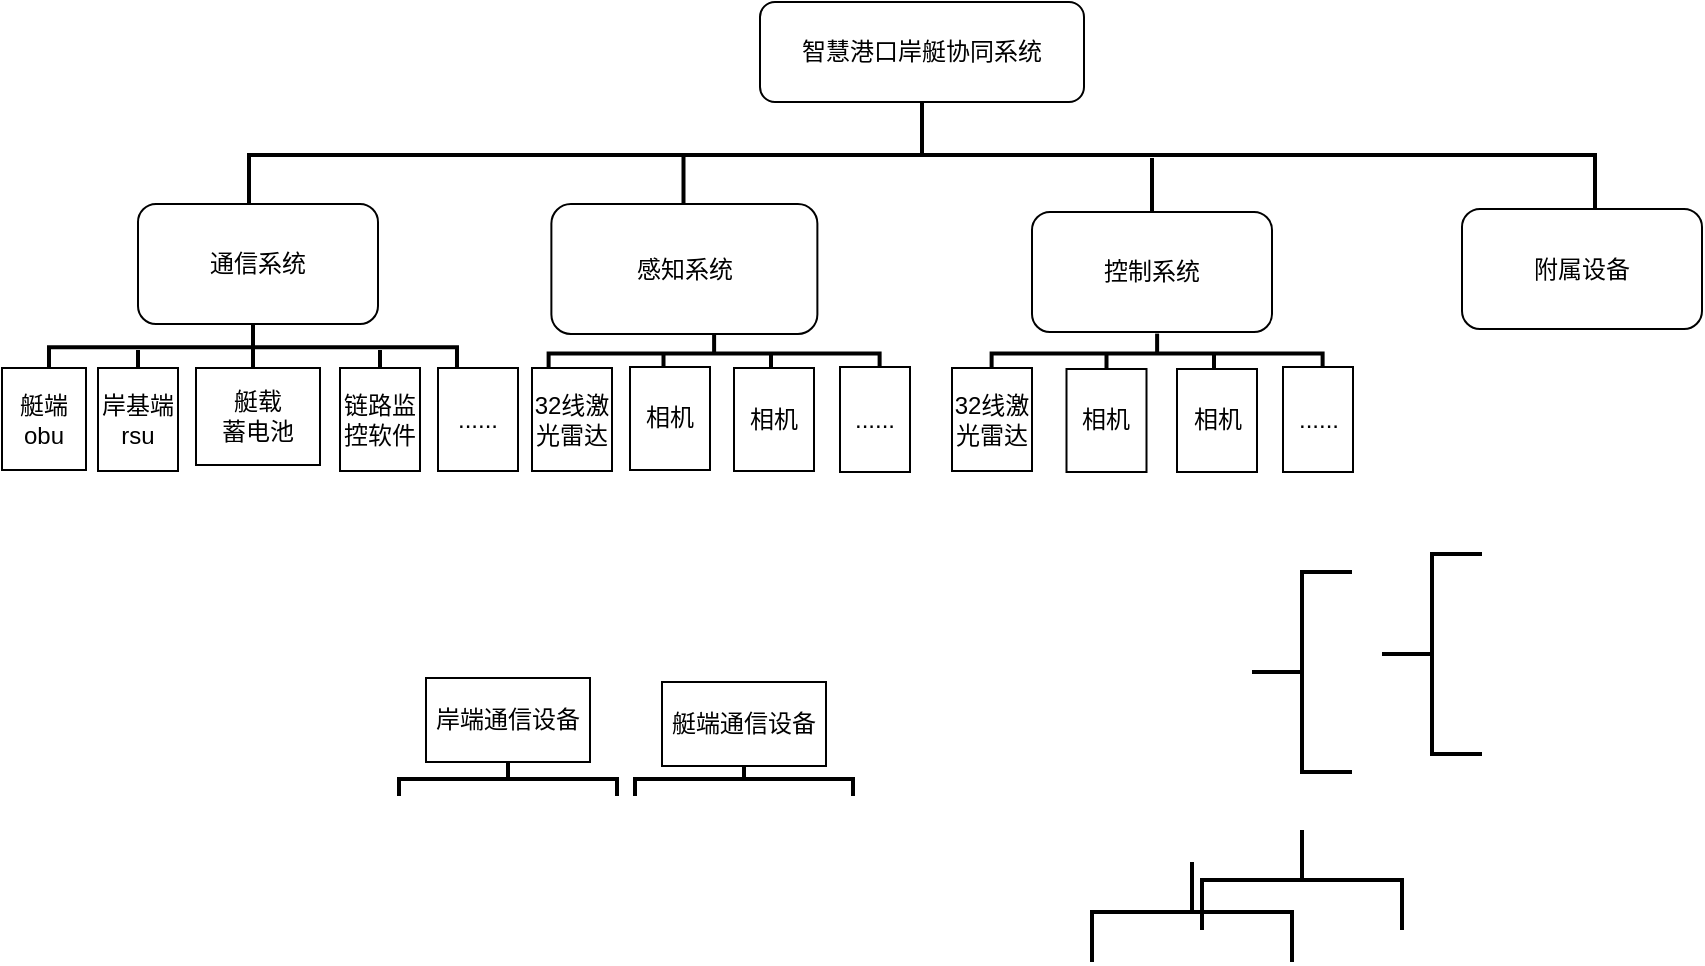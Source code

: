 <mxfile version="20.2.7" type="device"><diagram id="G9yAzlsVScRHqYVT1LTl" name="第 1 页"><mxGraphModel dx="865" dy="456" grid="0" gridSize="10" guides="1" tooltips="1" connect="1" arrows="1" fold="1" page="1" pageScale="1" pageWidth="4681" pageHeight="3300" math="0" shadow="0"><root><mxCell id="0"/><mxCell id="1" parent="0"/><mxCell id="w1FqssfnEPfsucPKbT6S-2" value="&lt;span&gt;智慧港口岸艇协同系统&lt;/span&gt;" style="rounded=1;whiteSpace=wrap;html=1;" vertex="1" parent="1"><mxGeometry x="582" y="968" width="162" height="50" as="geometry"/></mxCell><mxCell id="w1FqssfnEPfsucPKbT6S-4" value="" style="strokeWidth=2;html=1;shape=mxgraph.flowchart.annotation_2;align=left;labelPosition=right;pointerEvents=1;rotation=90;" vertex="1" parent="1"><mxGeometry x="636.5" y="708" width="53" height="673" as="geometry"/></mxCell><mxCell id="w1FqssfnEPfsucPKbT6S-6" value="通信系统" style="rounded=1;whiteSpace=wrap;html=1;" vertex="1" parent="1"><mxGeometry x="271" y="1069" width="120" height="60" as="geometry"/></mxCell><mxCell id="w1FqssfnEPfsucPKbT6S-11" value="控制系统" style="rounded=1;whiteSpace=wrap;html=1;" vertex="1" parent="1"><mxGeometry x="718" y="1073" width="120" height="60" as="geometry"/></mxCell><mxCell id="w1FqssfnEPfsucPKbT6S-13" value="" style="line;strokeWidth=2;direction=south;html=1;" vertex="1" parent="1"><mxGeometry x="538.75" y="1044" width="10" height="31" as="geometry"/></mxCell><mxCell id="w1FqssfnEPfsucPKbT6S-14" value="" style="line;strokeWidth=2;direction=south;html=1;" vertex="1" parent="1"><mxGeometry x="773" y="1046" width="10" height="27" as="geometry"/></mxCell><mxCell id="w1FqssfnEPfsucPKbT6S-15" value="附属设备" style="rounded=1;whiteSpace=wrap;html=1;" vertex="1" parent="1"><mxGeometry x="933" y="1071.5" width="120" height="60" as="geometry"/></mxCell><mxCell id="w1FqssfnEPfsucPKbT6S-16" value="" style="strokeWidth=2;html=1;shape=mxgraph.flowchart.annotation_2;align=left;labelPosition=right;pointerEvents=1;rotation=90;" vertex="1" parent="1"><mxGeometry x="316.62" y="1038.62" width="23.75" height="204" as="geometry"/></mxCell><mxCell id="w1FqssfnEPfsucPKbT6S-17" value="" style="strokeWidth=2;html=1;shape=mxgraph.flowchart.annotation_2;align=left;labelPosition=right;pointerEvents=1;" vertex="1" parent="1"><mxGeometry x="893" y="1244" width="50" height="100" as="geometry"/></mxCell><mxCell id="w1FqssfnEPfsucPKbT6S-18" value="" style="strokeWidth=2;html=1;shape=mxgraph.flowchart.annotation_2;align=left;labelPosition=right;pointerEvents=1;" vertex="1" parent="1"><mxGeometry x="828" y="1253" width="50" height="100" as="geometry"/></mxCell><mxCell id="w1FqssfnEPfsucPKbT6S-19" value="岸端" style="rounded=0;whiteSpace=wrap;html=1;" vertex="1" parent="1"><mxGeometry x="415" y="1306" width="82" height="42" as="geometry"/></mxCell><mxCell id="w1FqssfnEPfsucPKbT6S-21" value="岸端通信设备" style="rounded=0;whiteSpace=wrap;html=1;" vertex="1" parent="1"><mxGeometry x="415" y="1306" width="82" height="42" as="geometry"/></mxCell><mxCell id="w1FqssfnEPfsucPKbT6S-23" value="" style="strokeWidth=2;html=1;shape=mxgraph.flowchart.annotation_2;align=left;labelPosition=right;pointerEvents=1;rotation=90;" vertex="1" parent="1"><mxGeometry x="447.5" y="1302" width="17" height="109" as="geometry"/></mxCell><mxCell id="w1FqssfnEPfsucPKbT6S-24" value="" style="strokeWidth=2;html=1;shape=mxgraph.flowchart.annotation_2;align=left;labelPosition=right;pointerEvents=1;rotation=90;" vertex="1" parent="1"><mxGeometry x="828" y="1357" width="50" height="100" as="geometry"/></mxCell><mxCell id="w1FqssfnEPfsucPKbT6S-25" value="" style="strokeWidth=2;html=1;shape=mxgraph.flowchart.annotation_2;align=left;labelPosition=right;pointerEvents=1;rotation=90;" vertex="1" parent="1"><mxGeometry x="773" y="1373" width="50" height="100" as="geometry"/></mxCell><mxCell id="w1FqssfnEPfsucPKbT6S-27" value="" style="strokeWidth=2;html=1;shape=mxgraph.flowchart.annotation_2;align=left;labelPosition=right;pointerEvents=1;rotation=90;" vertex="1" parent="1"><mxGeometry x="565.5" y="1302" width="17" height="109" as="geometry"/></mxCell><mxCell id="w1FqssfnEPfsucPKbT6S-22" value="艇端通信设备" style="rounded=0;whiteSpace=wrap;html=1;" vertex="1" parent="1"><mxGeometry x="533" y="1308" width="82" height="42" as="geometry"/></mxCell><mxCell id="w1FqssfnEPfsucPKbT6S-28" value="艇端obu" style="rounded=0;whiteSpace=wrap;html=1;" vertex="1" parent="1"><mxGeometry x="203" y="1151" width="42" height="51" as="geometry"/></mxCell><mxCell id="w1FqssfnEPfsucPKbT6S-31" value="艇载&lt;br&gt;蓄电池" style="rounded=0;whiteSpace=wrap;html=1;" vertex="1" parent="1"><mxGeometry x="300" y="1151" width="62" height="48.5" as="geometry"/></mxCell><mxCell id="w1FqssfnEPfsucPKbT6S-38" value="......" style="rounded=0;whiteSpace=wrap;html=1;" vertex="1" parent="1"><mxGeometry x="421" y="1151" width="40" height="51.5" as="geometry"/></mxCell><mxCell id="w1FqssfnEPfsucPKbT6S-41" value="" style="line;strokeWidth=2;direction=south;html=1;" vertex="1" parent="1"><mxGeometry x="266" y="1142" width="10" height="12" as="geometry"/></mxCell><mxCell id="w1FqssfnEPfsucPKbT6S-42" value="" style="line;strokeWidth=2;direction=south;html=1;" vertex="1" parent="1"><mxGeometry x="323.49" y="1139" width="10" height="12" as="geometry"/></mxCell><mxCell id="w1FqssfnEPfsucPKbT6S-29" value="岸基端rsu" style="rounded=0;whiteSpace=wrap;html=1;" vertex="1" parent="1"><mxGeometry x="251" y="1151" width="40" height="51.5" as="geometry"/></mxCell><mxCell id="w1FqssfnEPfsucPKbT6S-43" value="" style="line;strokeWidth=2;direction=south;html=1;" vertex="1" parent="1"><mxGeometry x="387" y="1142" width="10" height="22" as="geometry"/></mxCell><mxCell id="w1FqssfnEPfsucPKbT6S-37" value="链路监控软件" style="rounded=0;whiteSpace=wrap;html=1;" vertex="1" parent="1"><mxGeometry x="372" y="1151" width="40" height="51.5" as="geometry"/></mxCell><mxCell id="w1FqssfnEPfsucPKbT6S-7" value="感知系统" style="rounded=1;whiteSpace=wrap;html=1;" vertex="1" parent="1"><mxGeometry x="477.69" y="1069" width="133" height="65" as="geometry"/></mxCell><mxCell id="w1FqssfnEPfsucPKbT6S-44" value="" style="strokeWidth=2;html=1;shape=mxgraph.flowchart.annotation_2;align=left;labelPosition=right;pointerEvents=1;rotation=90;" vertex="1" parent="1"><mxGeometry x="549.11" y="1061" width="19.89" height="165.5" as="geometry"/></mxCell><mxCell id="w1FqssfnEPfsucPKbT6S-47" value="......" style="rounded=0;whiteSpace=wrap;html=1;" vertex="1" parent="1"><mxGeometry x="622" y="1150.5" width="35" height="52.5" as="geometry"/></mxCell><mxCell id="w1FqssfnEPfsucPKbT6S-48" value="" style="line;strokeWidth=2;direction=south;html=1;" vertex="1" parent="1"><mxGeometry x="528.75" y="1144.38" width="10" height="12" as="geometry"/></mxCell><mxCell id="w1FqssfnEPfsucPKbT6S-49" value="" style="line;strokeWidth=2;direction=south;html=1;" vertex="1" parent="1"><mxGeometry x="582.5" y="1144.38" width="10" height="12" as="geometry"/></mxCell><mxCell id="w1FqssfnEPfsucPKbT6S-50" value="32线激光雷达" style="rounded=0;whiteSpace=wrap;html=1;" vertex="1" parent="1"><mxGeometry x="468" y="1151" width="40" height="51.5" as="geometry"/></mxCell><mxCell id="w1FqssfnEPfsucPKbT6S-57" value="相机" style="rounded=0;whiteSpace=wrap;html=1;" vertex="1" parent="1"><mxGeometry x="517" y="1150.5" width="40" height="51.5" as="geometry"/></mxCell><mxCell id="w1FqssfnEPfsucPKbT6S-59" value="相机" style="rounded=0;whiteSpace=wrap;html=1;" vertex="1" parent="1"><mxGeometry x="569" y="1151" width="40" height="51.5" as="geometry"/></mxCell><mxCell id="w1FqssfnEPfsucPKbT6S-60" value="" style="strokeWidth=2;html=1;shape=mxgraph.flowchart.annotation_2;align=left;labelPosition=right;pointerEvents=1;rotation=90;" vertex="1" parent="1"><mxGeometry x="770.61" y="1061" width="19.89" height="165.5" as="geometry"/></mxCell><mxCell id="w1FqssfnEPfsucPKbT6S-61" value="......" style="rounded=0;whiteSpace=wrap;html=1;" vertex="1" parent="1"><mxGeometry x="843.5" y="1150.5" width="35" height="52.5" as="geometry"/></mxCell><mxCell id="w1FqssfnEPfsucPKbT6S-62" value="" style="line;strokeWidth=2;direction=south;html=1;" vertex="1" parent="1"><mxGeometry x="750.25" y="1144.38" width="10" height="12" as="geometry"/></mxCell><mxCell id="w1FqssfnEPfsucPKbT6S-63" value="" style="line;strokeWidth=2;direction=south;html=1;" vertex="1" parent="1"><mxGeometry x="804" y="1144.38" width="10" height="12" as="geometry"/></mxCell><mxCell id="w1FqssfnEPfsucPKbT6S-64" value="32线激光雷达" style="rounded=0;whiteSpace=wrap;html=1;" vertex="1" parent="1"><mxGeometry x="678" y="1151" width="40" height="51.5" as="geometry"/></mxCell><mxCell id="w1FqssfnEPfsucPKbT6S-65" value="相机" style="rounded=0;whiteSpace=wrap;html=1;" vertex="1" parent="1"><mxGeometry x="735.25" y="1151.5" width="40" height="51.5" as="geometry"/></mxCell><mxCell id="w1FqssfnEPfsucPKbT6S-66" value="相机" style="rounded=0;whiteSpace=wrap;html=1;" vertex="1" parent="1"><mxGeometry x="790.5" y="1151.5" width="40" height="51.5" as="geometry"/></mxCell></root></mxGraphModel></diagram></mxfile>
